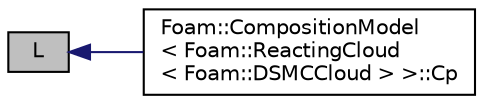 digraph "L"
{
  bgcolor="transparent";
  edge [fontname="Helvetica",fontsize="10",labelfontname="Helvetica",labelfontsize="10"];
  node [fontname="Helvetica",fontsize="10",shape=record];
  rankdir="LR";
  Node126 [label="L",height=0.2,width=0.4,color="black", fillcolor="grey75", style="filled", fontcolor="black"];
  Node126 -> Node127 [dir="back",color="midnightblue",fontsize="10",style="solid",fontname="Helvetica"];
  Node127 [label="Foam::CompositionModel\l\< Foam::ReactingCloud\l\< Foam::DSMCCloud \> \>::Cp",height=0.2,width=0.4,color="black",URL="$a24933.html#abbf0cc7a61c14ca28c66723091009378",tooltip="Return specific heat caoacity for the phase phaseI. "];
}
